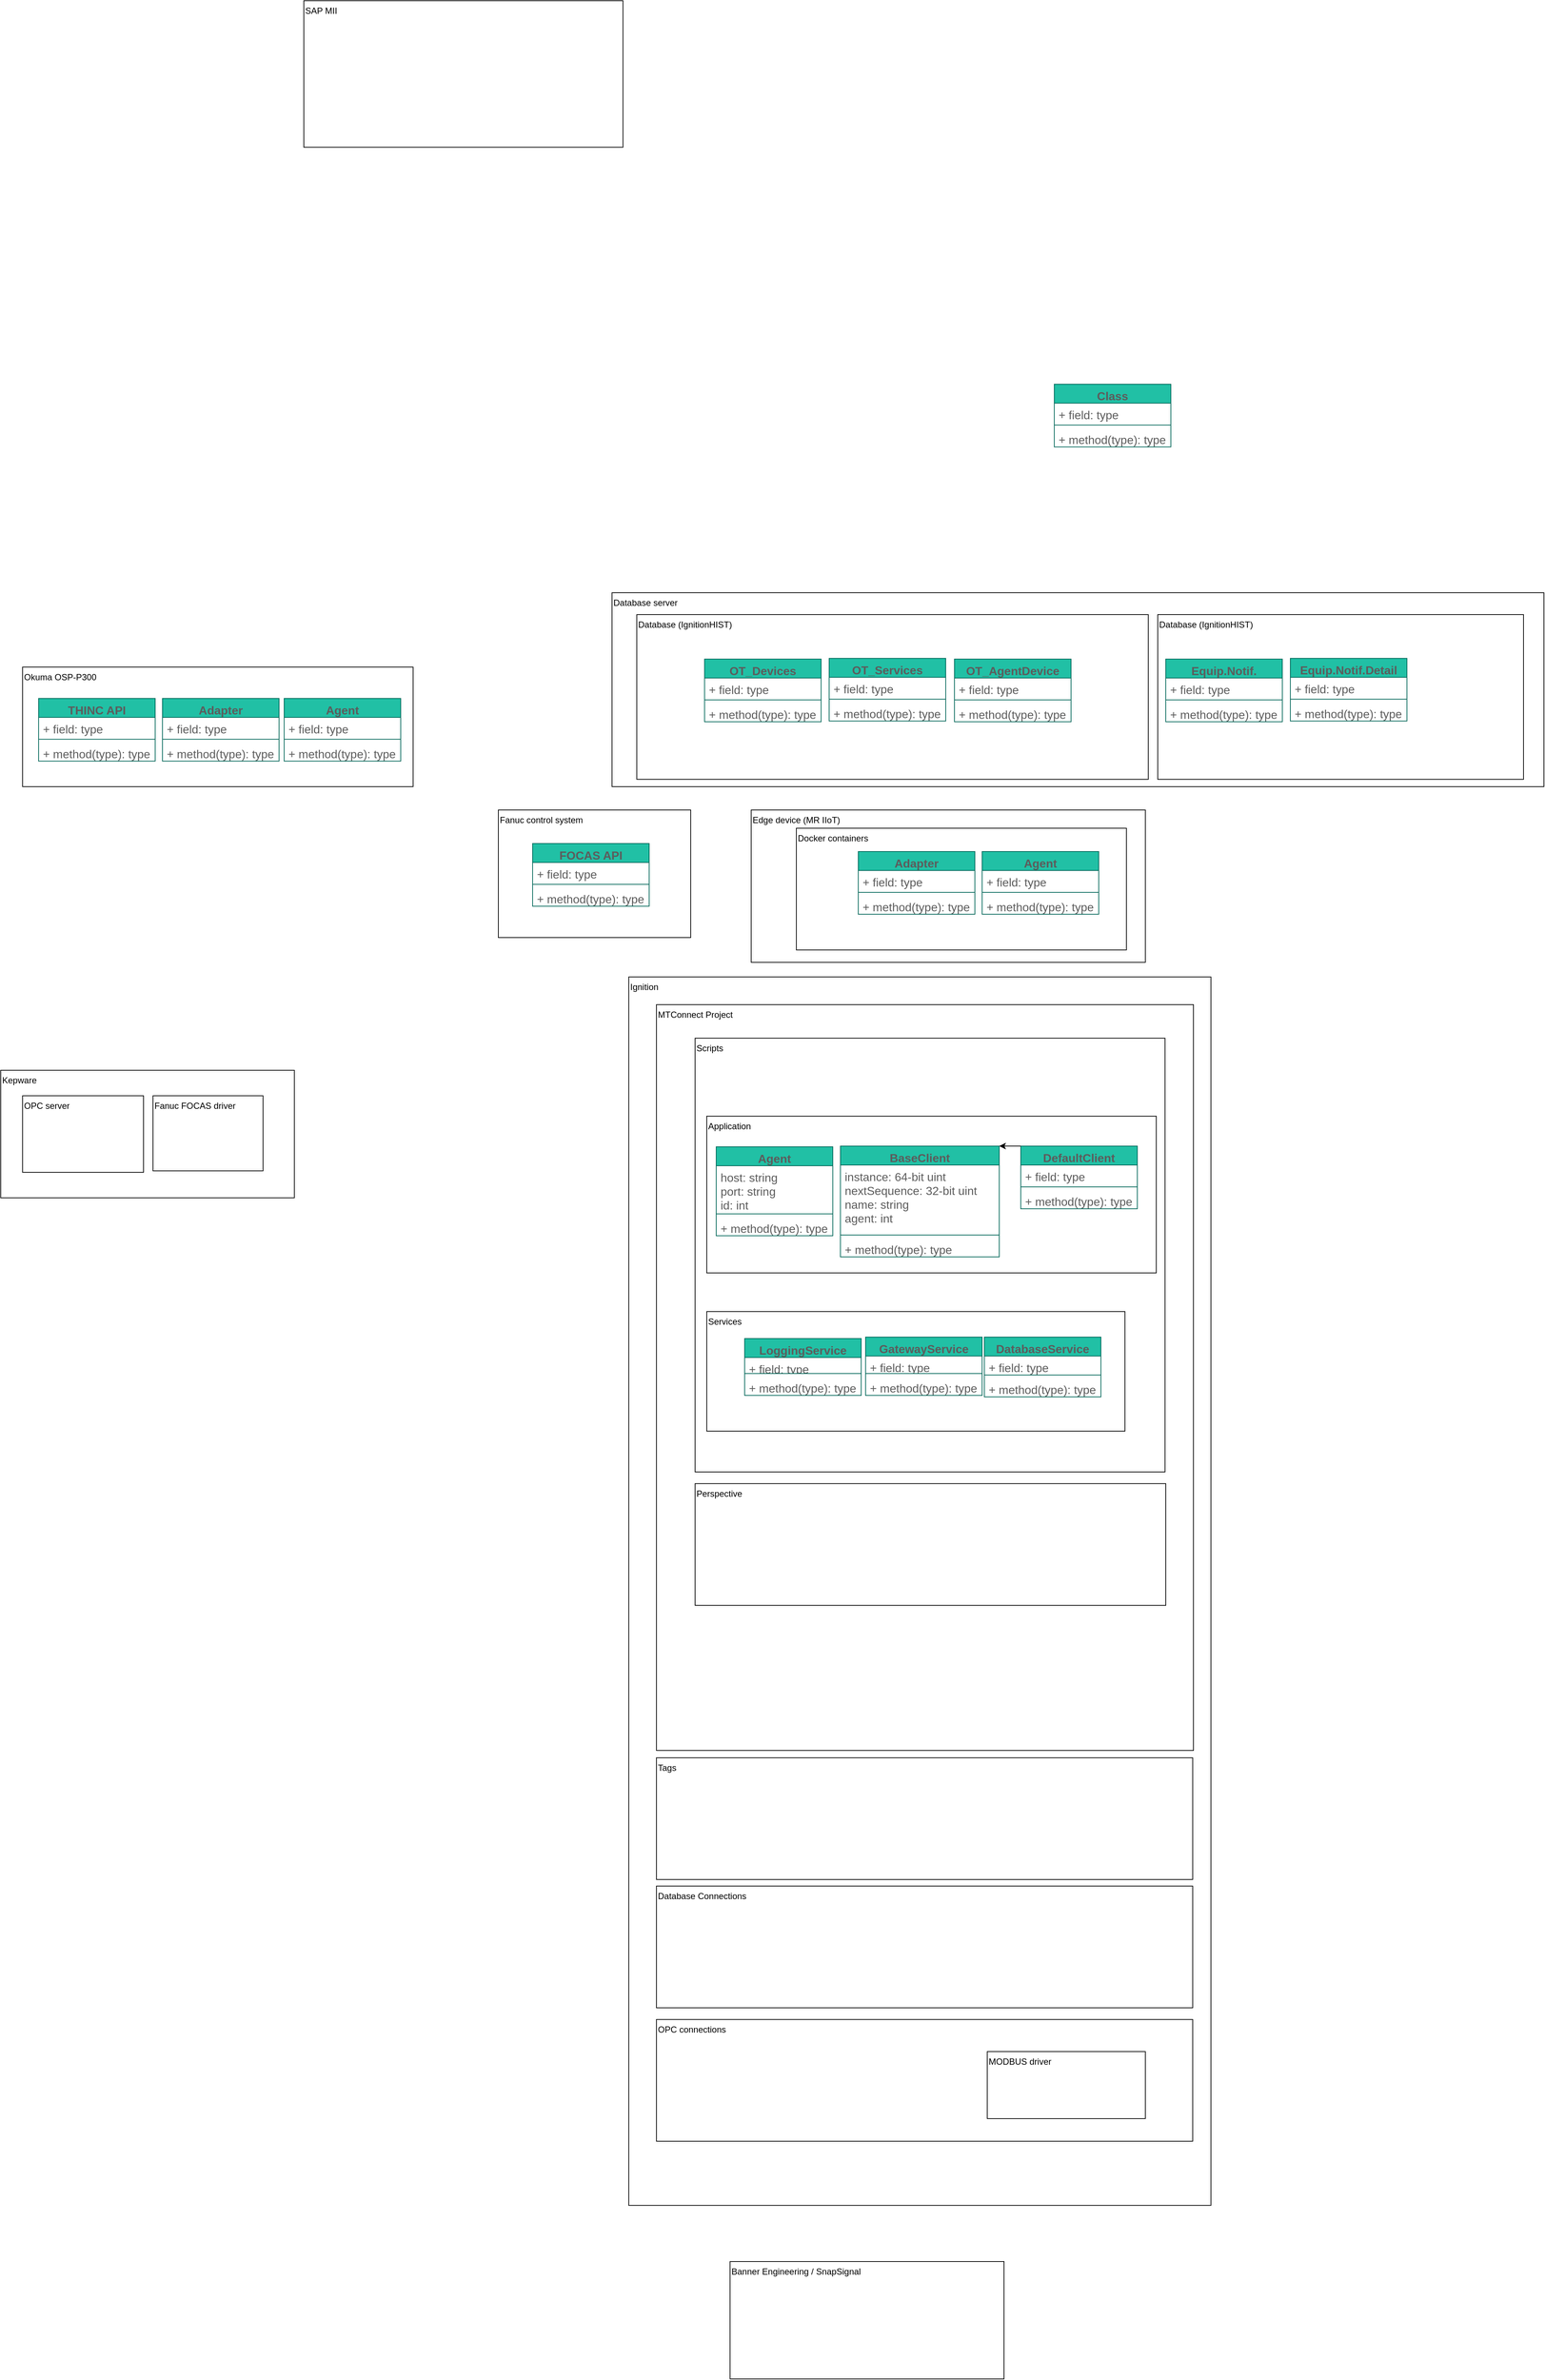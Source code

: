 <mxfile version="20.5.3" type="github">
  <diagram id="Y8VD3bbsFug7fa-G-Edv" name="Page-1">
    <mxGraphModel dx="3647" dy="3860" grid="0" gridSize="10" guides="1" tooltips="1" connect="1" arrows="1" fold="1" page="0" pageScale="1" pageWidth="850" pageHeight="1100" math="0" shadow="0">
      <root>
        <mxCell id="0" />
        <mxCell id="1" parent="0" />
        <mxCell id="nwVFUQn7Gyxe_FwkuT-B-43" value="Fanuc control system" style="rounded=0;whiteSpace=wrap;html=1;align=left;verticalAlign=top;" vertex="1" parent="1">
          <mxGeometry x="-369" y="-84" width="264" height="175" as="geometry" />
        </mxCell>
        <mxCell id="cE-XZR6qFVG_7nGPDlGH-24" value="Edge device (MR IIoT)" style="rounded=0;whiteSpace=wrap;html=1;align=left;verticalAlign=top;" parent="1" vertex="1">
          <mxGeometry x="-22" y="-84" width="541" height="209" as="geometry" />
        </mxCell>
        <mxCell id="nwVFUQn7Gyxe_FwkuT-B-20" value="Docker containers" style="rounded=0;whiteSpace=wrap;html=1;align=left;verticalAlign=top;" vertex="1" parent="1">
          <mxGeometry x="40" y="-59" width="453" height="167" as="geometry" />
        </mxCell>
        <mxCell id="nwVFUQn7Gyxe_FwkuT-B-6" value="Database server" style="rounded=0;whiteSpace=wrap;html=1;align=left;verticalAlign=top;" vertex="1" parent="1">
          <mxGeometry x="-213" y="-382" width="1279" height="266" as="geometry" />
        </mxCell>
        <mxCell id="nwVFUQn7Gyxe_FwkuT-B-1" value="Ignition" style="rounded=0;whiteSpace=wrap;html=1;align=left;verticalAlign=top;" vertex="1" parent="1">
          <mxGeometry x="-190" y="145" width="799" height="1685" as="geometry" />
        </mxCell>
        <mxCell id="ojhhG3WkHg60o16cQQcv-1" value="MTConnect Project" style="rounded=0;whiteSpace=wrap;html=1;align=left;verticalAlign=top;" parent="1" vertex="1">
          <mxGeometry x="-152" y="183" width="737" height="1023" as="geometry" />
        </mxCell>
        <mxCell id="ojhhG3WkHg60o16cQQcv-8" value="Scripts" style="rounded=0;whiteSpace=wrap;html=1;align=left;verticalAlign=top;" parent="1" vertex="1">
          <mxGeometry x="-99" y="229" width="645" height="595" as="geometry" />
        </mxCell>
        <mxCell id="cE-XZR6qFVG_7nGPDlGH-3" value="Application" style="rounded=0;whiteSpace=wrap;html=1;align=left;verticalAlign=top;" parent="1" vertex="1">
          <mxGeometry x="-83" y="336" width="617" height="215" as="geometry" />
        </mxCell>
        <mxCell id="cE-XZR6qFVG_7nGPDlGH-2" value="Services" style="rounded=0;whiteSpace=wrap;html=1;align=left;verticalAlign=top;" parent="1" vertex="1">
          <mxGeometry x="-83" y="604" width="574" height="164" as="geometry" />
        </mxCell>
        <mxCell id="c3xup34KW6eh66UdVi6g-12" value="Agent" style="swimlane;fontStyle=1;align=center;verticalAlign=top;childLayout=stackLayout;horizontal=1;startSize=26;horizontalStack=0;resizeParent=1;resizeParentMax=0;resizeLast=0;collapsible=1;marginBottom=0;fontSize=16;fillColor=#21C0A5;strokeColor=#006658;fontColor=#5C5C5C;rounded=0;" parent="1" vertex="1">
          <mxGeometry x="-70" y="378" width="160" height="122" as="geometry" />
        </mxCell>
        <mxCell id="c3xup34KW6eh66UdVi6g-13" value="host: string&#xa;port: string&#xa;id: int" style="text;strokeColor=none;fillColor=none;align=left;verticalAlign=top;spacingLeft=4;spacingRight=4;overflow=hidden;rotatable=0;points=[[0,0.5],[1,0.5]];portConstraint=eastwest;fontSize=16;fontColor=#5C5C5C;rounded=0;" parent="c3xup34KW6eh66UdVi6g-12" vertex="1">
          <mxGeometry y="26" width="160" height="62" as="geometry" />
        </mxCell>
        <mxCell id="c3xup34KW6eh66UdVi6g-14" value="" style="line;strokeWidth=1;fillColor=none;align=left;verticalAlign=middle;spacingTop=-1;spacingLeft=3;spacingRight=3;rotatable=0;labelPosition=right;points=[];portConstraint=eastwest;fontSize=16;strokeColor=#006658;fontColor=#5C5C5C;rounded=0;" parent="c3xup34KW6eh66UdVi6g-12" vertex="1">
          <mxGeometry y="88" width="160" height="8" as="geometry" />
        </mxCell>
        <mxCell id="c3xup34KW6eh66UdVi6g-15" value="+ method(type): type" style="text;strokeColor=none;fillColor=none;align=left;verticalAlign=top;spacingLeft=4;spacingRight=4;overflow=hidden;rotatable=0;points=[[0,0.5],[1,0.5]];portConstraint=eastwest;fontSize=16;fontColor=#5C5C5C;rounded=0;" parent="c3xup34KW6eh66UdVi6g-12" vertex="1">
          <mxGeometry y="96" width="160" height="26" as="geometry" />
        </mxCell>
        <mxCell id="c3xup34KW6eh66UdVi6g-21" value="BaseClient" style="swimlane;fontStyle=1;align=center;verticalAlign=top;childLayout=stackLayout;horizontal=1;startSize=26;horizontalStack=0;resizeParent=1;resizeParentMax=0;resizeLast=0;collapsible=1;marginBottom=0;fontSize=16;fillColor=#21C0A5;strokeColor=#006658;fontColor=#5C5C5C;rounded=0;" parent="1" vertex="1">
          <mxGeometry x="100.5" y="377" width="218" height="152" as="geometry" />
        </mxCell>
        <mxCell id="c3xup34KW6eh66UdVi6g-22" value="instance: 64-bit uint&#xa;nextSequence: 32-bit uint&#xa;name: string&#xa;agent: int" style="text;strokeColor=none;fillColor=none;align=left;verticalAlign=top;spacingLeft=4;spacingRight=4;overflow=hidden;rotatable=0;points=[[0,0.5],[1,0.5]];portConstraint=eastwest;fontSize=16;fontColor=#5C5C5C;rounded=0;" parent="c3xup34KW6eh66UdVi6g-21" vertex="1">
          <mxGeometry y="26" width="218" height="92" as="geometry" />
        </mxCell>
        <mxCell id="c3xup34KW6eh66UdVi6g-23" value="" style="line;strokeWidth=1;fillColor=none;align=left;verticalAlign=middle;spacingTop=-1;spacingLeft=3;spacingRight=3;rotatable=0;labelPosition=right;points=[];portConstraint=eastwest;fontSize=16;strokeColor=#006658;fontColor=#5C5C5C;rounded=0;" parent="c3xup34KW6eh66UdVi6g-21" vertex="1">
          <mxGeometry y="118" width="218" height="8" as="geometry" />
        </mxCell>
        <mxCell id="c3xup34KW6eh66UdVi6g-24" value="+ method(type): type" style="text;strokeColor=none;fillColor=none;align=left;verticalAlign=top;spacingLeft=4;spacingRight=4;overflow=hidden;rotatable=0;points=[[0,0.5],[1,0.5]];portConstraint=eastwest;fontSize=16;fontColor=#5C5C5C;rounded=0;" parent="c3xup34KW6eh66UdVi6g-21" vertex="1">
          <mxGeometry y="126" width="218" height="26" as="geometry" />
        </mxCell>
        <mxCell id="c3xup34KW6eh66UdVi6g-25" value="DatabaseService" style="swimlane;fontStyle=1;align=center;verticalAlign=top;childLayout=stackLayout;horizontal=1;startSize=26;horizontalStack=0;resizeParent=1;resizeParentMax=0;resizeLast=0;collapsible=1;marginBottom=0;fontSize=16;fillColor=#21C0A5;strokeColor=#006658;fontColor=#5C5C5C;rounded=0;" parent="1" vertex="1">
          <mxGeometry x="298" y="639" width="160" height="82" as="geometry" />
        </mxCell>
        <mxCell id="c3xup34KW6eh66UdVi6g-26" value="+ field: type" style="text;strokeColor=none;fillColor=none;align=left;verticalAlign=top;spacingLeft=4;spacingRight=4;overflow=hidden;rotatable=0;points=[[0,0.5],[1,0.5]];portConstraint=eastwest;fontSize=16;fontColor=#5C5C5C;rounded=0;" parent="c3xup34KW6eh66UdVi6g-25" vertex="1">
          <mxGeometry y="26" width="160" height="22" as="geometry" />
        </mxCell>
        <mxCell id="c3xup34KW6eh66UdVi6g-27" value="" style="line;strokeWidth=1;fillColor=none;align=left;verticalAlign=middle;spacingTop=-1;spacingLeft=3;spacingRight=3;rotatable=0;labelPosition=right;points=[];portConstraint=eastwest;fontSize=16;strokeColor=#006658;fontColor=#5C5C5C;rounded=0;" parent="c3xup34KW6eh66UdVi6g-25" vertex="1">
          <mxGeometry y="48" width="160" height="8" as="geometry" />
        </mxCell>
        <mxCell id="c3xup34KW6eh66UdVi6g-28" value="+ method(type): type" style="text;strokeColor=none;fillColor=none;align=left;verticalAlign=top;spacingLeft=4;spacingRight=4;overflow=hidden;rotatable=0;points=[[0,0.5],[1,0.5]];portConstraint=eastwest;fontSize=16;fontColor=#5C5C5C;rounded=0;" parent="c3xup34KW6eh66UdVi6g-25" vertex="1">
          <mxGeometry y="56" width="160" height="26" as="geometry" />
        </mxCell>
        <mxCell id="c3xup34KW6eh66UdVi6g-29" value="GatewayService" style="swimlane;fontStyle=1;align=center;verticalAlign=top;childLayout=stackLayout;horizontal=1;startSize=26;horizontalStack=0;resizeParent=1;resizeParentMax=0;resizeLast=0;collapsible=1;marginBottom=0;fontSize=16;fillColor=#21C0A5;strokeColor=#006658;fontColor=#5C5C5C;rounded=0;" parent="1" vertex="1">
          <mxGeometry x="135" y="639" width="160" height="80" as="geometry" />
        </mxCell>
        <mxCell id="c3xup34KW6eh66UdVi6g-30" value="+ field: type" style="text;strokeColor=none;fillColor=none;align=left;verticalAlign=top;spacingLeft=4;spacingRight=4;overflow=hidden;rotatable=0;points=[[0,0.5],[1,0.5]];portConstraint=eastwest;fontSize=16;fontColor=#5C5C5C;rounded=0;" parent="c3xup34KW6eh66UdVi6g-29" vertex="1">
          <mxGeometry y="26" width="160" height="20" as="geometry" />
        </mxCell>
        <mxCell id="c3xup34KW6eh66UdVi6g-31" value="" style="line;strokeWidth=1;fillColor=none;align=left;verticalAlign=middle;spacingTop=-1;spacingLeft=3;spacingRight=3;rotatable=0;labelPosition=right;points=[];portConstraint=eastwest;fontSize=16;strokeColor=#006658;fontColor=#5C5C5C;rounded=0;" parent="c3xup34KW6eh66UdVi6g-29" vertex="1">
          <mxGeometry y="46" width="160" height="8" as="geometry" />
        </mxCell>
        <mxCell id="c3xup34KW6eh66UdVi6g-32" value="+ method(type): type" style="text;strokeColor=none;fillColor=none;align=left;verticalAlign=top;spacingLeft=4;spacingRight=4;overflow=hidden;rotatable=0;points=[[0,0.5],[1,0.5]];portConstraint=eastwest;fontSize=16;fontColor=#5C5C5C;rounded=0;" parent="c3xup34KW6eh66UdVi6g-29" vertex="1">
          <mxGeometry y="54" width="160" height="26" as="geometry" />
        </mxCell>
        <mxCell id="c3xup34KW6eh66UdVi6g-33" value="LoggingService" style="swimlane;fontStyle=1;align=center;verticalAlign=top;childLayout=stackLayout;horizontal=1;startSize=26;horizontalStack=0;resizeParent=1;resizeParentMax=0;resizeLast=0;collapsible=1;marginBottom=0;fontSize=16;fillColor=#21C0A5;strokeColor=#006658;fontColor=#5C5C5C;rounded=0;" parent="1" vertex="1">
          <mxGeometry x="-31" y="641" width="160" height="78" as="geometry" />
        </mxCell>
        <mxCell id="c3xup34KW6eh66UdVi6g-34" value="+ field: type" style="text;strokeColor=none;fillColor=none;align=left;verticalAlign=top;spacingLeft=4;spacingRight=4;overflow=hidden;rotatable=0;points=[[0,0.5],[1,0.5]];portConstraint=eastwest;fontSize=16;fontColor=#5C5C5C;rounded=0;" parent="c3xup34KW6eh66UdVi6g-33" vertex="1">
          <mxGeometry y="26" width="160" height="18" as="geometry" />
        </mxCell>
        <mxCell id="c3xup34KW6eh66UdVi6g-35" value="" style="line;strokeWidth=1;fillColor=none;align=left;verticalAlign=middle;spacingTop=-1;spacingLeft=3;spacingRight=3;rotatable=0;labelPosition=right;points=[];portConstraint=eastwest;fontSize=16;strokeColor=#006658;fontColor=#5C5C5C;rounded=0;" parent="c3xup34KW6eh66UdVi6g-33" vertex="1">
          <mxGeometry y="44" width="160" height="8" as="geometry" />
        </mxCell>
        <mxCell id="c3xup34KW6eh66UdVi6g-36" value="+ method(type): type" style="text;strokeColor=none;fillColor=none;align=left;verticalAlign=top;spacingLeft=4;spacingRight=4;overflow=hidden;rotatable=0;points=[[0,0.5],[1,0.5]];portConstraint=eastwest;fontSize=16;fontColor=#5C5C5C;rounded=0;" parent="c3xup34KW6eh66UdVi6g-33" vertex="1">
          <mxGeometry y="52" width="160" height="26" as="geometry" />
        </mxCell>
        <mxCell id="c3xup34KW6eh66UdVi6g-40" value="DefaultClient" style="swimlane;fontStyle=1;align=center;verticalAlign=top;childLayout=stackLayout;horizontal=1;startSize=26;horizontalStack=0;resizeParent=1;resizeParentMax=0;resizeLast=0;collapsible=1;marginBottom=0;fontSize=16;fillColor=#21C0A5;strokeColor=#006658;fontColor=#5C5C5C;rounded=0;" parent="1" vertex="1">
          <mxGeometry x="348" y="377" width="160" height="86" as="geometry" />
        </mxCell>
        <mxCell id="c3xup34KW6eh66UdVi6g-41" value="+ field: type" style="text;strokeColor=none;fillColor=none;align=left;verticalAlign=top;spacingLeft=4;spacingRight=4;overflow=hidden;rotatable=0;points=[[0,0.5],[1,0.5]];portConstraint=eastwest;fontSize=16;fontColor=#5C5C5C;rounded=0;" parent="c3xup34KW6eh66UdVi6g-40" vertex="1">
          <mxGeometry y="26" width="160" height="26" as="geometry" />
        </mxCell>
        <mxCell id="c3xup34KW6eh66UdVi6g-42" value="" style="line;strokeWidth=1;fillColor=none;align=left;verticalAlign=middle;spacingTop=-1;spacingLeft=3;spacingRight=3;rotatable=0;labelPosition=right;points=[];portConstraint=eastwest;fontSize=16;strokeColor=#006658;fontColor=#5C5C5C;rounded=0;" parent="c3xup34KW6eh66UdVi6g-40" vertex="1">
          <mxGeometry y="52" width="160" height="8" as="geometry" />
        </mxCell>
        <mxCell id="c3xup34KW6eh66UdVi6g-43" value="+ method(type): type" style="text;strokeColor=none;fillColor=none;align=left;verticalAlign=top;spacingLeft=4;spacingRight=4;overflow=hidden;rotatable=0;points=[[0,0.5],[1,0.5]];portConstraint=eastwest;fontSize=16;fontColor=#5C5C5C;rounded=0;" parent="c3xup34KW6eh66UdVi6g-40" vertex="1">
          <mxGeometry y="60" width="160" height="26" as="geometry" />
        </mxCell>
        <mxCell id="cE-XZR6qFVG_7nGPDlGH-1" value="" style="endArrow=classic;html=1;rounded=0;exitX=0;exitY=0;exitDx=0;exitDy=0;entryX=1;entryY=0;entryDx=0;entryDy=0;" parent="1" source="c3xup34KW6eh66UdVi6g-40" target="c3xup34KW6eh66UdVi6g-21" edge="1">
          <mxGeometry width="50" height="50" relative="1" as="geometry">
            <mxPoint x="241" y="395" as="sourcePoint" />
            <mxPoint x="337" y="235" as="targetPoint" />
          </mxGeometry>
        </mxCell>
        <mxCell id="cE-XZR6qFVG_7nGPDlGH-4" value="Agent" style="swimlane;fontStyle=1;align=center;verticalAlign=top;childLayout=stackLayout;horizontal=1;startSize=26;horizontalStack=0;resizeParent=1;resizeParentMax=0;resizeLast=0;collapsible=1;marginBottom=0;fontSize=16;fillColor=#21C0A5;strokeColor=#006658;fontColor=#5C5C5C;rounded=0;" parent="1" vertex="1">
          <mxGeometry x="295" y="-27" width="160" height="86" as="geometry" />
        </mxCell>
        <mxCell id="cE-XZR6qFVG_7nGPDlGH-5" value="+ field: type" style="text;strokeColor=none;fillColor=none;align=left;verticalAlign=top;spacingLeft=4;spacingRight=4;overflow=hidden;rotatable=0;points=[[0,0.5],[1,0.5]];portConstraint=eastwest;fontSize=16;fontColor=#5C5C5C;rounded=0;" parent="cE-XZR6qFVG_7nGPDlGH-4" vertex="1">
          <mxGeometry y="26" width="160" height="26" as="geometry" />
        </mxCell>
        <mxCell id="cE-XZR6qFVG_7nGPDlGH-6" value="" style="line;strokeWidth=1;fillColor=none;align=left;verticalAlign=middle;spacingTop=-1;spacingLeft=3;spacingRight=3;rotatable=0;labelPosition=right;points=[];portConstraint=eastwest;fontSize=16;strokeColor=#006658;fontColor=#5C5C5C;rounded=0;" parent="cE-XZR6qFVG_7nGPDlGH-4" vertex="1">
          <mxGeometry y="52" width="160" height="8" as="geometry" />
        </mxCell>
        <mxCell id="cE-XZR6qFVG_7nGPDlGH-7" value="+ method(type): type" style="text;strokeColor=none;fillColor=none;align=left;verticalAlign=top;spacingLeft=4;spacingRight=4;overflow=hidden;rotatable=0;points=[[0,0.5],[1,0.5]];portConstraint=eastwest;fontSize=16;fontColor=#5C5C5C;rounded=0;" parent="cE-XZR6qFVG_7nGPDlGH-4" vertex="1">
          <mxGeometry y="60" width="160" height="26" as="geometry" />
        </mxCell>
        <mxCell id="cE-XZR6qFVG_7nGPDlGH-8" value="Adapter" style="swimlane;fontStyle=1;align=center;verticalAlign=top;childLayout=stackLayout;horizontal=1;startSize=26;horizontalStack=0;resizeParent=1;resizeParentMax=0;resizeLast=0;collapsible=1;marginBottom=0;fontSize=16;fillColor=#21C0A5;strokeColor=#006658;fontColor=#5C5C5C;rounded=0;" parent="1" vertex="1">
          <mxGeometry x="125" y="-27" width="160" height="86" as="geometry" />
        </mxCell>
        <mxCell id="cE-XZR6qFVG_7nGPDlGH-9" value="+ field: type" style="text;strokeColor=none;fillColor=none;align=left;verticalAlign=top;spacingLeft=4;spacingRight=4;overflow=hidden;rotatable=0;points=[[0,0.5],[1,0.5]];portConstraint=eastwest;fontSize=16;fontColor=#5C5C5C;rounded=0;" parent="cE-XZR6qFVG_7nGPDlGH-8" vertex="1">
          <mxGeometry y="26" width="160" height="26" as="geometry" />
        </mxCell>
        <mxCell id="cE-XZR6qFVG_7nGPDlGH-10" value="" style="line;strokeWidth=1;fillColor=none;align=left;verticalAlign=middle;spacingTop=-1;spacingLeft=3;spacingRight=3;rotatable=0;labelPosition=right;points=[];portConstraint=eastwest;fontSize=16;strokeColor=#006658;fontColor=#5C5C5C;rounded=0;" parent="cE-XZR6qFVG_7nGPDlGH-8" vertex="1">
          <mxGeometry y="52" width="160" height="8" as="geometry" />
        </mxCell>
        <mxCell id="cE-XZR6qFVG_7nGPDlGH-11" value="+ method(type): type" style="text;strokeColor=none;fillColor=none;align=left;verticalAlign=top;spacingLeft=4;spacingRight=4;overflow=hidden;rotatable=0;points=[[0,0.5],[1,0.5]];portConstraint=eastwest;fontSize=16;fontColor=#5C5C5C;rounded=0;" parent="cE-XZR6qFVG_7nGPDlGH-8" vertex="1">
          <mxGeometry y="60" width="160" height="26" as="geometry" />
        </mxCell>
        <mxCell id="cE-XZR6qFVG_7nGPDlGH-25" value="Class" style="swimlane;fontStyle=1;align=center;verticalAlign=top;childLayout=stackLayout;horizontal=1;startSize=26;horizontalStack=0;resizeParent=1;resizeParentMax=0;resizeLast=0;collapsible=1;marginBottom=0;fontSize=16;fillColor=#21C0A5;strokeColor=#006658;fontColor=#5C5C5C;rounded=0;" parent="1" vertex="1">
          <mxGeometry x="394" y="-668" width="160" height="86" as="geometry" />
        </mxCell>
        <mxCell id="cE-XZR6qFVG_7nGPDlGH-26" value="+ field: type" style="text;strokeColor=none;fillColor=none;align=left;verticalAlign=top;spacingLeft=4;spacingRight=4;overflow=hidden;rotatable=0;points=[[0,0.5],[1,0.5]];portConstraint=eastwest;fontSize=16;fontColor=#5C5C5C;rounded=0;" parent="cE-XZR6qFVG_7nGPDlGH-25" vertex="1">
          <mxGeometry y="26" width="160" height="26" as="geometry" />
        </mxCell>
        <mxCell id="cE-XZR6qFVG_7nGPDlGH-27" value="" style="line;strokeWidth=1;fillColor=none;align=left;verticalAlign=middle;spacingTop=-1;spacingLeft=3;spacingRight=3;rotatable=0;labelPosition=right;points=[];portConstraint=eastwest;fontSize=16;strokeColor=#006658;fontColor=#5C5C5C;rounded=0;" parent="cE-XZR6qFVG_7nGPDlGH-25" vertex="1">
          <mxGeometry y="52" width="160" height="8" as="geometry" />
        </mxCell>
        <mxCell id="cE-XZR6qFVG_7nGPDlGH-28" value="+ method(type): type" style="text;strokeColor=none;fillColor=none;align=left;verticalAlign=top;spacingLeft=4;spacingRight=4;overflow=hidden;rotatable=0;points=[[0,0.5],[1,0.5]];portConstraint=eastwest;fontSize=16;fontColor=#5C5C5C;rounded=0;" parent="cE-XZR6qFVG_7nGPDlGH-25" vertex="1">
          <mxGeometry y="60" width="160" height="26" as="geometry" />
        </mxCell>
        <mxCell id="cE-XZR6qFVG_7nGPDlGH-29" value="Database (IgnitionHIST)" style="rounded=0;whiteSpace=wrap;html=1;align=left;verticalAlign=top;" parent="1" vertex="1">
          <mxGeometry x="-179" y="-352" width="702" height="226" as="geometry" />
        </mxCell>
        <mxCell id="cE-XZR6qFVG_7nGPDlGH-30" value="OT_Devices" style="swimlane;fontStyle=1;align=center;verticalAlign=top;childLayout=stackLayout;horizontal=1;startSize=26;horizontalStack=0;resizeParent=1;resizeParentMax=0;resizeLast=0;collapsible=1;marginBottom=0;fontSize=16;fillColor=#21C0A5;strokeColor=#006658;fontColor=#5C5C5C;rounded=0;" parent="1" vertex="1">
          <mxGeometry x="-86" y="-291" width="160" height="86" as="geometry" />
        </mxCell>
        <mxCell id="cE-XZR6qFVG_7nGPDlGH-31" value="+ field: type" style="text;strokeColor=none;fillColor=none;align=left;verticalAlign=top;spacingLeft=4;spacingRight=4;overflow=hidden;rotatable=0;points=[[0,0.5],[1,0.5]];portConstraint=eastwest;fontSize=16;fontColor=#5C5C5C;rounded=0;" parent="cE-XZR6qFVG_7nGPDlGH-30" vertex="1">
          <mxGeometry y="26" width="160" height="26" as="geometry" />
        </mxCell>
        <mxCell id="cE-XZR6qFVG_7nGPDlGH-32" value="" style="line;strokeWidth=1;fillColor=none;align=left;verticalAlign=middle;spacingTop=-1;spacingLeft=3;spacingRight=3;rotatable=0;labelPosition=right;points=[];portConstraint=eastwest;fontSize=16;strokeColor=#006658;fontColor=#5C5C5C;rounded=0;" parent="cE-XZR6qFVG_7nGPDlGH-30" vertex="1">
          <mxGeometry y="52" width="160" height="8" as="geometry" />
        </mxCell>
        <mxCell id="cE-XZR6qFVG_7nGPDlGH-33" value="+ method(type): type" style="text;strokeColor=none;fillColor=none;align=left;verticalAlign=top;spacingLeft=4;spacingRight=4;overflow=hidden;rotatable=0;points=[[0,0.5],[1,0.5]];portConstraint=eastwest;fontSize=16;fontColor=#5C5C5C;rounded=0;" parent="cE-XZR6qFVG_7nGPDlGH-30" vertex="1">
          <mxGeometry y="60" width="160" height="26" as="geometry" />
        </mxCell>
        <mxCell id="cE-XZR6qFVG_7nGPDlGH-34" value="OT_Services" style="swimlane;fontStyle=1;align=center;verticalAlign=top;childLayout=stackLayout;horizontal=1;startSize=26;horizontalStack=0;resizeParent=1;resizeParentMax=0;resizeLast=0;collapsible=1;marginBottom=0;fontSize=16;fillColor=#21C0A5;strokeColor=#006658;fontColor=#5C5C5C;rounded=0;" parent="1" vertex="1">
          <mxGeometry x="85" y="-292" width="160" height="86" as="geometry" />
        </mxCell>
        <mxCell id="cE-XZR6qFVG_7nGPDlGH-35" value="+ field: type" style="text;strokeColor=none;fillColor=none;align=left;verticalAlign=top;spacingLeft=4;spacingRight=4;overflow=hidden;rotatable=0;points=[[0,0.5],[1,0.5]];portConstraint=eastwest;fontSize=16;fontColor=#5C5C5C;rounded=0;" parent="cE-XZR6qFVG_7nGPDlGH-34" vertex="1">
          <mxGeometry y="26" width="160" height="26" as="geometry" />
        </mxCell>
        <mxCell id="cE-XZR6qFVG_7nGPDlGH-36" value="" style="line;strokeWidth=1;fillColor=none;align=left;verticalAlign=middle;spacingTop=-1;spacingLeft=3;spacingRight=3;rotatable=0;labelPosition=right;points=[];portConstraint=eastwest;fontSize=16;strokeColor=#006658;fontColor=#5C5C5C;rounded=0;" parent="cE-XZR6qFVG_7nGPDlGH-34" vertex="1">
          <mxGeometry y="52" width="160" height="8" as="geometry" />
        </mxCell>
        <mxCell id="cE-XZR6qFVG_7nGPDlGH-37" value="+ method(type): type" style="text;strokeColor=none;fillColor=none;align=left;verticalAlign=top;spacingLeft=4;spacingRight=4;overflow=hidden;rotatable=0;points=[[0,0.5],[1,0.5]];portConstraint=eastwest;fontSize=16;fontColor=#5C5C5C;rounded=0;" parent="cE-XZR6qFVG_7nGPDlGH-34" vertex="1">
          <mxGeometry y="60" width="160" height="26" as="geometry" />
        </mxCell>
        <mxCell id="ojhhG3WkHg60o16cQQcv-7" value="Perspective" style="rounded=0;whiteSpace=wrap;html=1;align=left;verticalAlign=top;" parent="1" vertex="1">
          <mxGeometry x="-99" y="840" width="646" height="167" as="geometry" />
        </mxCell>
        <mxCell id="nwVFUQn7Gyxe_FwkuT-B-2" value="Tags" style="rounded=0;whiteSpace=wrap;html=1;align=left;verticalAlign=top;" vertex="1" parent="1">
          <mxGeometry x="-152" y="1216" width="736" height="167" as="geometry" />
        </mxCell>
        <mxCell id="nwVFUQn7Gyxe_FwkuT-B-5" value="Database Connections" style="rounded=0;whiteSpace=wrap;html=1;align=left;verticalAlign=top;" vertex="1" parent="1">
          <mxGeometry x="-152" y="1392" width="736" height="167" as="geometry" />
        </mxCell>
        <mxCell id="nwVFUQn7Gyxe_FwkuT-B-7" value="OT_AgentDevice" style="swimlane;fontStyle=1;align=center;verticalAlign=top;childLayout=stackLayout;horizontal=1;startSize=26;horizontalStack=0;resizeParent=1;resizeParentMax=0;resizeLast=0;collapsible=1;marginBottom=0;fontSize=16;fillColor=#21C0A5;strokeColor=#006658;fontColor=#5C5C5C;rounded=0;" vertex="1" parent="1">
          <mxGeometry x="257" y="-291" width="160" height="86" as="geometry" />
        </mxCell>
        <mxCell id="nwVFUQn7Gyxe_FwkuT-B-8" value="+ field: type" style="text;strokeColor=none;fillColor=none;align=left;verticalAlign=top;spacingLeft=4;spacingRight=4;overflow=hidden;rotatable=0;points=[[0,0.5],[1,0.5]];portConstraint=eastwest;fontSize=16;fontColor=#5C5C5C;rounded=0;" vertex="1" parent="nwVFUQn7Gyxe_FwkuT-B-7">
          <mxGeometry y="26" width="160" height="26" as="geometry" />
        </mxCell>
        <mxCell id="nwVFUQn7Gyxe_FwkuT-B-9" value="" style="line;strokeWidth=1;fillColor=none;align=left;verticalAlign=middle;spacingTop=-1;spacingLeft=3;spacingRight=3;rotatable=0;labelPosition=right;points=[];portConstraint=eastwest;fontSize=16;strokeColor=#006658;fontColor=#5C5C5C;rounded=0;" vertex="1" parent="nwVFUQn7Gyxe_FwkuT-B-7">
          <mxGeometry y="52" width="160" height="8" as="geometry" />
        </mxCell>
        <mxCell id="nwVFUQn7Gyxe_FwkuT-B-10" value="+ method(type): type" style="text;strokeColor=none;fillColor=none;align=left;verticalAlign=top;spacingLeft=4;spacingRight=4;overflow=hidden;rotatable=0;points=[[0,0.5],[1,0.5]];portConstraint=eastwest;fontSize=16;fontColor=#5C5C5C;rounded=0;" vertex="1" parent="nwVFUQn7Gyxe_FwkuT-B-7">
          <mxGeometry y="60" width="160" height="26" as="geometry" />
        </mxCell>
        <mxCell id="nwVFUQn7Gyxe_FwkuT-B-11" value="Database (IgnitionHIST)" style="rounded=0;whiteSpace=wrap;html=1;align=left;verticalAlign=top;" vertex="1" parent="1">
          <mxGeometry x="536" y="-352" width="502" height="226" as="geometry" />
        </mxCell>
        <mxCell id="nwVFUQn7Gyxe_FwkuT-B-12" value="Equip.Notif." style="swimlane;fontStyle=1;align=center;verticalAlign=top;childLayout=stackLayout;horizontal=1;startSize=26;horizontalStack=0;resizeParent=1;resizeParentMax=0;resizeLast=0;collapsible=1;marginBottom=0;fontSize=16;fillColor=#21C0A5;strokeColor=#006658;fontColor=#5C5C5C;rounded=0;" vertex="1" parent="1">
          <mxGeometry x="547" y="-291" width="160" height="86" as="geometry" />
        </mxCell>
        <mxCell id="nwVFUQn7Gyxe_FwkuT-B-13" value="+ field: type" style="text;strokeColor=none;fillColor=none;align=left;verticalAlign=top;spacingLeft=4;spacingRight=4;overflow=hidden;rotatable=0;points=[[0,0.5],[1,0.5]];portConstraint=eastwest;fontSize=16;fontColor=#5C5C5C;rounded=0;" vertex="1" parent="nwVFUQn7Gyxe_FwkuT-B-12">
          <mxGeometry y="26" width="160" height="26" as="geometry" />
        </mxCell>
        <mxCell id="nwVFUQn7Gyxe_FwkuT-B-14" value="" style="line;strokeWidth=1;fillColor=none;align=left;verticalAlign=middle;spacingTop=-1;spacingLeft=3;spacingRight=3;rotatable=0;labelPosition=right;points=[];portConstraint=eastwest;fontSize=16;strokeColor=#006658;fontColor=#5C5C5C;rounded=0;" vertex="1" parent="nwVFUQn7Gyxe_FwkuT-B-12">
          <mxGeometry y="52" width="160" height="8" as="geometry" />
        </mxCell>
        <mxCell id="nwVFUQn7Gyxe_FwkuT-B-15" value="+ method(type): type" style="text;strokeColor=none;fillColor=none;align=left;verticalAlign=top;spacingLeft=4;spacingRight=4;overflow=hidden;rotatable=0;points=[[0,0.5],[1,0.5]];portConstraint=eastwest;fontSize=16;fontColor=#5C5C5C;rounded=0;" vertex="1" parent="nwVFUQn7Gyxe_FwkuT-B-12">
          <mxGeometry y="60" width="160" height="26" as="geometry" />
        </mxCell>
        <mxCell id="nwVFUQn7Gyxe_FwkuT-B-16" value="Equip.Notif.Detail" style="swimlane;fontStyle=1;align=center;verticalAlign=top;childLayout=stackLayout;horizontal=1;startSize=26;horizontalStack=0;resizeParent=1;resizeParentMax=0;resizeLast=0;collapsible=1;marginBottom=0;fontSize=16;fillColor=#21C0A5;strokeColor=#006658;fontColor=#5C5C5C;rounded=0;" vertex="1" parent="1">
          <mxGeometry x="718" y="-292" width="160" height="86" as="geometry" />
        </mxCell>
        <mxCell id="nwVFUQn7Gyxe_FwkuT-B-17" value="+ field: type" style="text;strokeColor=none;fillColor=none;align=left;verticalAlign=top;spacingLeft=4;spacingRight=4;overflow=hidden;rotatable=0;points=[[0,0.5],[1,0.5]];portConstraint=eastwest;fontSize=16;fontColor=#5C5C5C;rounded=0;" vertex="1" parent="nwVFUQn7Gyxe_FwkuT-B-16">
          <mxGeometry y="26" width="160" height="26" as="geometry" />
        </mxCell>
        <mxCell id="nwVFUQn7Gyxe_FwkuT-B-18" value="" style="line;strokeWidth=1;fillColor=none;align=left;verticalAlign=middle;spacingTop=-1;spacingLeft=3;spacingRight=3;rotatable=0;labelPosition=right;points=[];portConstraint=eastwest;fontSize=16;strokeColor=#006658;fontColor=#5C5C5C;rounded=0;" vertex="1" parent="nwVFUQn7Gyxe_FwkuT-B-16">
          <mxGeometry y="52" width="160" height="8" as="geometry" />
        </mxCell>
        <mxCell id="nwVFUQn7Gyxe_FwkuT-B-19" value="+ method(type): type" style="text;strokeColor=none;fillColor=none;align=left;verticalAlign=top;spacingLeft=4;spacingRight=4;overflow=hidden;rotatable=0;points=[[0,0.5],[1,0.5]];portConstraint=eastwest;fontSize=16;fontColor=#5C5C5C;rounded=0;" vertex="1" parent="nwVFUQn7Gyxe_FwkuT-B-16">
          <mxGeometry y="60" width="160" height="26" as="geometry" />
        </mxCell>
        <mxCell id="nwVFUQn7Gyxe_FwkuT-B-34" value="Okuma OSP-P300" style="rounded=0;whiteSpace=wrap;html=1;align=left;verticalAlign=top;" vertex="1" parent="1">
          <mxGeometry x="-1022" y="-280" width="536" height="164" as="geometry" />
        </mxCell>
        <mxCell id="nwVFUQn7Gyxe_FwkuT-B-35" value="Adapter" style="swimlane;fontStyle=1;align=center;verticalAlign=top;childLayout=stackLayout;horizontal=1;startSize=26;horizontalStack=0;resizeParent=1;resizeParentMax=0;resizeLast=0;collapsible=1;marginBottom=0;fontSize=16;fillColor=#21C0A5;strokeColor=#006658;fontColor=#5C5C5C;rounded=0;" vertex="1" parent="1">
          <mxGeometry x="-830" y="-237" width="160" height="86" as="geometry" />
        </mxCell>
        <mxCell id="nwVFUQn7Gyxe_FwkuT-B-36" value="+ field: type" style="text;strokeColor=none;fillColor=none;align=left;verticalAlign=top;spacingLeft=4;spacingRight=4;overflow=hidden;rotatable=0;points=[[0,0.5],[1,0.5]];portConstraint=eastwest;fontSize=16;fontColor=#5C5C5C;rounded=0;" vertex="1" parent="nwVFUQn7Gyxe_FwkuT-B-35">
          <mxGeometry y="26" width="160" height="26" as="geometry" />
        </mxCell>
        <mxCell id="nwVFUQn7Gyxe_FwkuT-B-37" value="" style="line;strokeWidth=1;fillColor=none;align=left;verticalAlign=middle;spacingTop=-1;spacingLeft=3;spacingRight=3;rotatable=0;labelPosition=right;points=[];portConstraint=eastwest;fontSize=16;strokeColor=#006658;fontColor=#5C5C5C;rounded=0;" vertex="1" parent="nwVFUQn7Gyxe_FwkuT-B-35">
          <mxGeometry y="52" width="160" height="8" as="geometry" />
        </mxCell>
        <mxCell id="nwVFUQn7Gyxe_FwkuT-B-38" value="+ method(type): type" style="text;strokeColor=none;fillColor=none;align=left;verticalAlign=top;spacingLeft=4;spacingRight=4;overflow=hidden;rotatable=0;points=[[0,0.5],[1,0.5]];portConstraint=eastwest;fontSize=16;fontColor=#5C5C5C;rounded=0;" vertex="1" parent="nwVFUQn7Gyxe_FwkuT-B-35">
          <mxGeometry y="60" width="160" height="26" as="geometry" />
        </mxCell>
        <mxCell id="nwVFUQn7Gyxe_FwkuT-B-39" value="Agent" style="swimlane;fontStyle=1;align=center;verticalAlign=top;childLayout=stackLayout;horizontal=1;startSize=26;horizontalStack=0;resizeParent=1;resizeParentMax=0;resizeLast=0;collapsible=1;marginBottom=0;fontSize=16;fillColor=#21C0A5;strokeColor=#006658;fontColor=#5C5C5C;rounded=0;" vertex="1" parent="1">
          <mxGeometry x="-663" y="-237" width="160" height="86" as="geometry" />
        </mxCell>
        <mxCell id="nwVFUQn7Gyxe_FwkuT-B-40" value="+ field: type" style="text;strokeColor=none;fillColor=none;align=left;verticalAlign=top;spacingLeft=4;spacingRight=4;overflow=hidden;rotatable=0;points=[[0,0.5],[1,0.5]];portConstraint=eastwest;fontSize=16;fontColor=#5C5C5C;rounded=0;" vertex="1" parent="nwVFUQn7Gyxe_FwkuT-B-39">
          <mxGeometry y="26" width="160" height="26" as="geometry" />
        </mxCell>
        <mxCell id="nwVFUQn7Gyxe_FwkuT-B-41" value="" style="line;strokeWidth=1;fillColor=none;align=left;verticalAlign=middle;spacingTop=-1;spacingLeft=3;spacingRight=3;rotatable=0;labelPosition=right;points=[];portConstraint=eastwest;fontSize=16;strokeColor=#006658;fontColor=#5C5C5C;rounded=0;" vertex="1" parent="nwVFUQn7Gyxe_FwkuT-B-39">
          <mxGeometry y="52" width="160" height="8" as="geometry" />
        </mxCell>
        <mxCell id="nwVFUQn7Gyxe_FwkuT-B-42" value="+ method(type): type" style="text;strokeColor=none;fillColor=none;align=left;verticalAlign=top;spacingLeft=4;spacingRight=4;overflow=hidden;rotatable=0;points=[[0,0.5],[1,0.5]];portConstraint=eastwest;fontSize=16;fontColor=#5C5C5C;rounded=0;" vertex="1" parent="nwVFUQn7Gyxe_FwkuT-B-39">
          <mxGeometry y="60" width="160" height="26" as="geometry" />
        </mxCell>
        <mxCell id="nwVFUQn7Gyxe_FwkuT-B-44" value="FOCAS API" style="swimlane;fontStyle=1;align=center;verticalAlign=top;childLayout=stackLayout;horizontal=1;startSize=26;horizontalStack=0;resizeParent=1;resizeParentMax=0;resizeLast=0;collapsible=1;marginBottom=0;fontSize=16;fillColor=#21C0A5;strokeColor=#006658;fontColor=#5C5C5C;rounded=0;" vertex="1" parent="1">
          <mxGeometry x="-322" y="-38" width="160" height="86" as="geometry" />
        </mxCell>
        <mxCell id="nwVFUQn7Gyxe_FwkuT-B-45" value="+ field: type" style="text;strokeColor=none;fillColor=none;align=left;verticalAlign=top;spacingLeft=4;spacingRight=4;overflow=hidden;rotatable=0;points=[[0,0.5],[1,0.5]];portConstraint=eastwest;fontSize=16;fontColor=#5C5C5C;rounded=0;" vertex="1" parent="nwVFUQn7Gyxe_FwkuT-B-44">
          <mxGeometry y="26" width="160" height="26" as="geometry" />
        </mxCell>
        <mxCell id="nwVFUQn7Gyxe_FwkuT-B-46" value="" style="line;strokeWidth=1;fillColor=none;align=left;verticalAlign=middle;spacingTop=-1;spacingLeft=3;spacingRight=3;rotatable=0;labelPosition=right;points=[];portConstraint=eastwest;fontSize=16;strokeColor=#006658;fontColor=#5C5C5C;rounded=0;" vertex="1" parent="nwVFUQn7Gyxe_FwkuT-B-44">
          <mxGeometry y="52" width="160" height="8" as="geometry" />
        </mxCell>
        <mxCell id="nwVFUQn7Gyxe_FwkuT-B-47" value="+ method(type): type" style="text;strokeColor=none;fillColor=none;align=left;verticalAlign=top;spacingLeft=4;spacingRight=4;overflow=hidden;rotatable=0;points=[[0,0.5],[1,0.5]];portConstraint=eastwest;fontSize=16;fontColor=#5C5C5C;rounded=0;" vertex="1" parent="nwVFUQn7Gyxe_FwkuT-B-44">
          <mxGeometry y="60" width="160" height="26" as="geometry" />
        </mxCell>
        <mxCell id="nwVFUQn7Gyxe_FwkuT-B-50" value="THINC API" style="swimlane;fontStyle=1;align=center;verticalAlign=top;childLayout=stackLayout;horizontal=1;startSize=26;horizontalStack=0;resizeParent=1;resizeParentMax=0;resizeLast=0;collapsible=1;marginBottom=0;fontSize=16;fillColor=#21C0A5;strokeColor=#006658;fontColor=#5C5C5C;rounded=0;" vertex="1" parent="1">
          <mxGeometry x="-1000" y="-237" width="160" height="86" as="geometry" />
        </mxCell>
        <mxCell id="nwVFUQn7Gyxe_FwkuT-B-51" value="+ field: type" style="text;strokeColor=none;fillColor=none;align=left;verticalAlign=top;spacingLeft=4;spacingRight=4;overflow=hidden;rotatable=0;points=[[0,0.5],[1,0.5]];portConstraint=eastwest;fontSize=16;fontColor=#5C5C5C;rounded=0;" vertex="1" parent="nwVFUQn7Gyxe_FwkuT-B-50">
          <mxGeometry y="26" width="160" height="26" as="geometry" />
        </mxCell>
        <mxCell id="nwVFUQn7Gyxe_FwkuT-B-52" value="" style="line;strokeWidth=1;fillColor=none;align=left;verticalAlign=middle;spacingTop=-1;spacingLeft=3;spacingRight=3;rotatable=0;labelPosition=right;points=[];portConstraint=eastwest;fontSize=16;strokeColor=#006658;fontColor=#5C5C5C;rounded=0;" vertex="1" parent="nwVFUQn7Gyxe_FwkuT-B-50">
          <mxGeometry y="52" width="160" height="8" as="geometry" />
        </mxCell>
        <mxCell id="nwVFUQn7Gyxe_FwkuT-B-53" value="+ method(type): type" style="text;strokeColor=none;fillColor=none;align=left;verticalAlign=top;spacingLeft=4;spacingRight=4;overflow=hidden;rotatable=0;points=[[0,0.5],[1,0.5]];portConstraint=eastwest;fontSize=16;fontColor=#5C5C5C;rounded=0;" vertex="1" parent="nwVFUQn7Gyxe_FwkuT-B-50">
          <mxGeometry y="60" width="160" height="26" as="geometry" />
        </mxCell>
        <mxCell id="nwVFUQn7Gyxe_FwkuT-B-54" value="OPC connections&amp;nbsp;" style="rounded=0;whiteSpace=wrap;html=1;align=left;verticalAlign=top;" vertex="1" parent="1">
          <mxGeometry x="-152" y="1575" width="736" height="167" as="geometry" />
        </mxCell>
        <mxCell id="nwVFUQn7Gyxe_FwkuT-B-55" value="Kepware" style="rounded=0;whiteSpace=wrap;html=1;align=left;verticalAlign=top;" vertex="1" parent="1">
          <mxGeometry x="-1052" y="273" width="403" height="175" as="geometry" />
        </mxCell>
        <mxCell id="nwVFUQn7Gyxe_FwkuT-B-56" value="Fanuc FOCAS driver&amp;nbsp;" style="rounded=0;whiteSpace=wrap;html=1;align=left;verticalAlign=top;" vertex="1" parent="1">
          <mxGeometry x="-843" y="308" width="151" height="103" as="geometry" />
        </mxCell>
        <mxCell id="nwVFUQn7Gyxe_FwkuT-B-57" value="OPC server" style="rounded=0;whiteSpace=wrap;html=1;align=left;verticalAlign=top;" vertex="1" parent="1">
          <mxGeometry x="-1022" y="308" width="166" height="105" as="geometry" />
        </mxCell>
        <mxCell id="nwVFUQn7Gyxe_FwkuT-B-58" value="SAP MII" style="rounded=0;whiteSpace=wrap;html=1;align=left;verticalAlign=top;" vertex="1" parent="1">
          <mxGeometry x="-636" y="-1194" width="438" height="201" as="geometry" />
        </mxCell>
        <mxCell id="nwVFUQn7Gyxe_FwkuT-B-59" value="Banner Engineering / SnapSignal" style="rounded=0;whiteSpace=wrap;html=1;align=left;verticalAlign=top;" vertex="1" parent="1">
          <mxGeometry x="-51" y="1907" width="376" height="161" as="geometry" />
        </mxCell>
        <mxCell id="nwVFUQn7Gyxe_FwkuT-B-60" value="MODBUS driver" style="rounded=0;whiteSpace=wrap;html=1;align=left;verticalAlign=top;" vertex="1" parent="1">
          <mxGeometry x="302" y="1619" width="217" height="92" as="geometry" />
        </mxCell>
      </root>
    </mxGraphModel>
  </diagram>
</mxfile>
